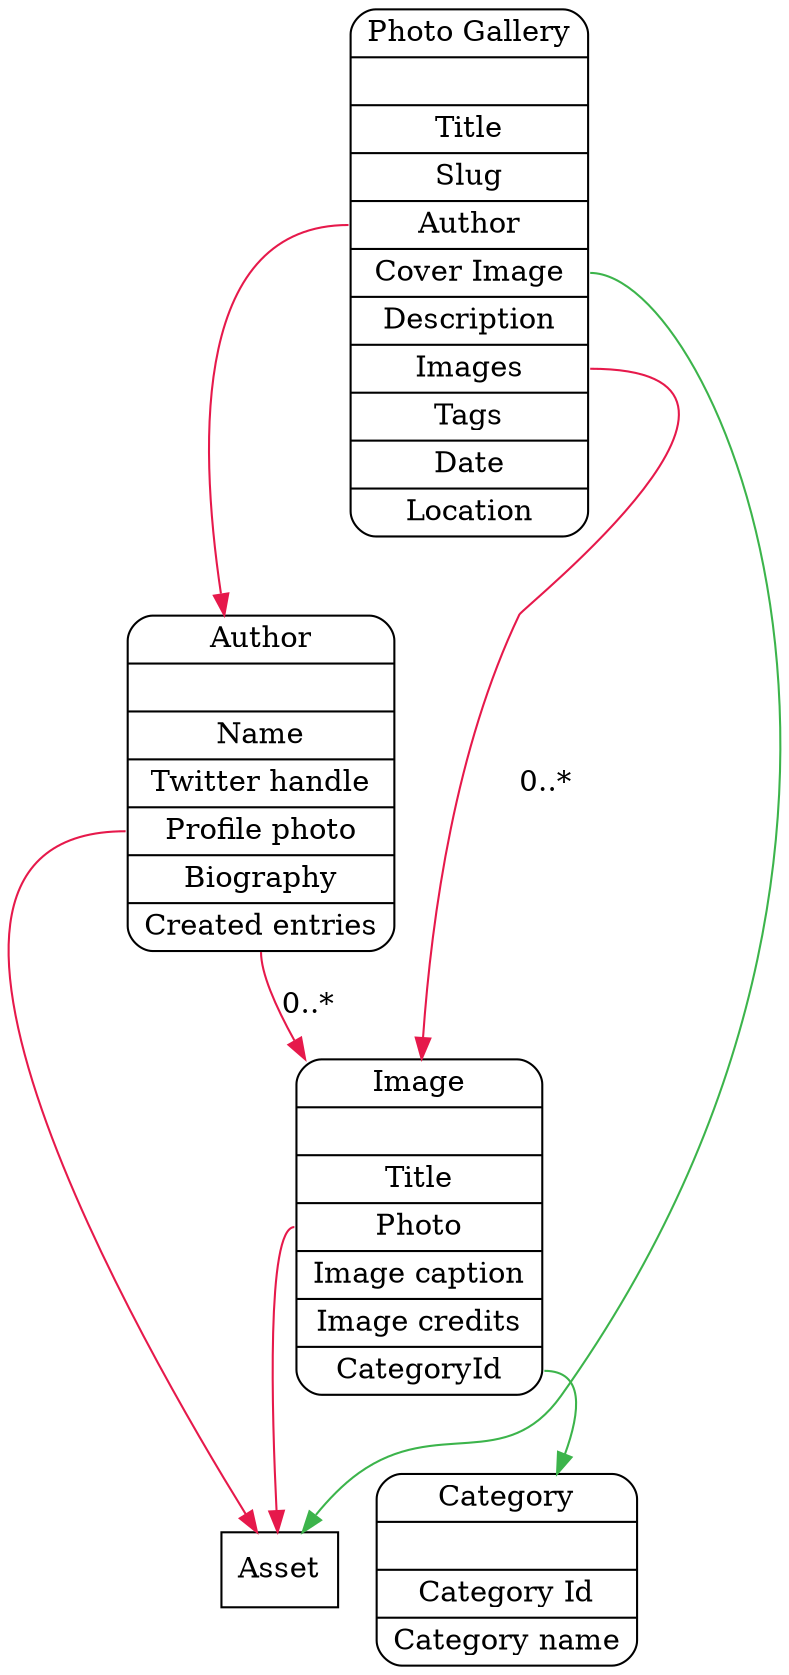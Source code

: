 digraph obj {
  node[shape=record];

  "Photo Gallery" [label="{Photo Gallery |          | <title> Title|<slug> Slug|<author> Author|<coverImage> Cover Image|<description> Description|<images> Images|<tags> Tags|<date> Date|<location> Location}" shape=Mrecord];
  "Asset";
  "Image" [label="{Image |          | <title> Title|<photo> Photo|<imageCaption> Image caption|<imageCredits> Image credits|<categoryId> CategoryId}" shape=Mrecord];
  "Author" [label="{Author |          | <name> Name|<twitterHandle> Twitter handle|<profilePhoto> Profile photo|<biography> Biography|<createdEntries> Created entries}" shape=Mrecord];
  "Category" [label="{Category |          | <categoryId> Category Id|<categoryName> Category name}" shape=Mrecord];
  edge [color="#e6194B"];
  "Photo Gallery":"author" -> "Author" [dir=forward];
  edge [color="#3cb44b"];
  "Photo Gallery":"coverImage" -> "Asset" [dir=forward];
  edge [color="#e6194B"];
  "Photo Gallery":"images" -> "Image" [dir=forward,label="0..*"];
  edge [color="#e6194B"];
  "Image":"photo" -> "Asset" [dir=forward];
  edge [color="#3cb44b"];
  "Image":"categoryId" -> "Category" [dir=forward];
  edge [color="#e6194B"];
  "Author":"profilePhoto" -> "Asset" [dir=forward];
  edge [color="#e6194B"];
  "Author":"createdEntries" -> "Image" [dir=forward,label="0..*"];
}
